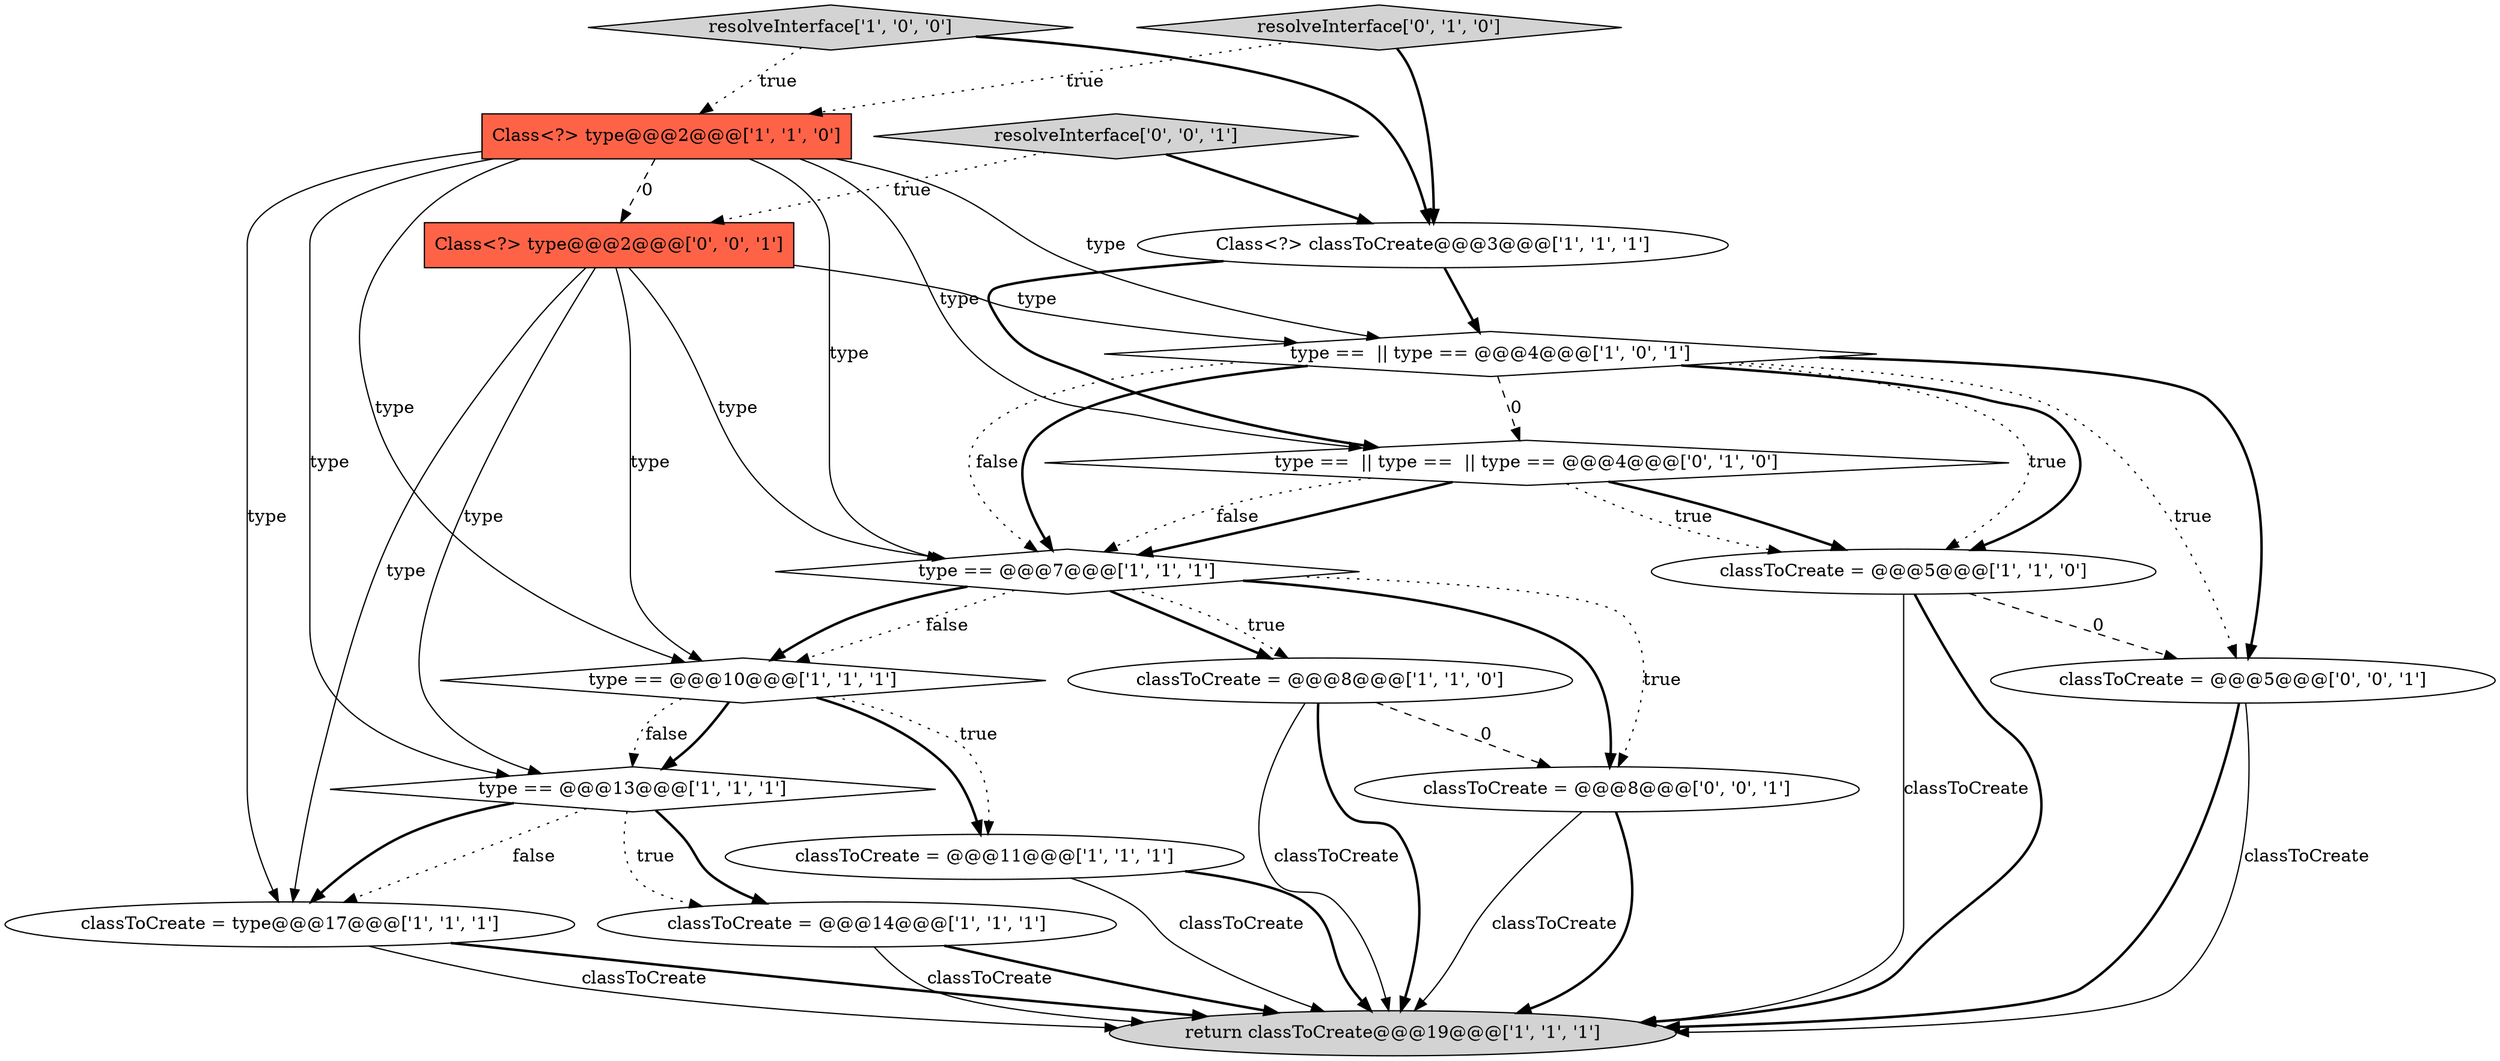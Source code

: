 digraph {
8 [style = filled, label = "classToCreate = @@@14@@@['1', '1', '1']", fillcolor = white, shape = ellipse image = "AAA0AAABBB1BBB"];
9 [style = filled, label = "return classToCreate@@@19@@@['1', '1', '1']", fillcolor = lightgray, shape = ellipse image = "AAA0AAABBB1BBB"];
15 [style = filled, label = "classToCreate = @@@8@@@['0', '0', '1']", fillcolor = white, shape = ellipse image = "AAA0AAABBB3BBB"];
14 [style = filled, label = "type ==  || type ==  || type == @@@4@@@['0', '1', '0']", fillcolor = white, shape = diamond image = "AAA1AAABBB2BBB"];
13 [style = filled, label = "resolveInterface['0', '1', '0']", fillcolor = lightgray, shape = diamond image = "AAA0AAABBB2BBB"];
17 [style = filled, label = "Class<?> type@@@2@@@['0', '0', '1']", fillcolor = tomato, shape = box image = "AAA0AAABBB3BBB"];
18 [style = filled, label = "resolveInterface['0', '0', '1']", fillcolor = lightgray, shape = diamond image = "AAA0AAABBB3BBB"];
12 [style = filled, label = "classToCreate = @@@11@@@['1', '1', '1']", fillcolor = white, shape = ellipse image = "AAA0AAABBB1BBB"];
1 [style = filled, label = "type ==  || type == @@@4@@@['1', '0', '1']", fillcolor = white, shape = diamond image = "AAA0AAABBB1BBB"];
0 [style = filled, label = "classToCreate = type@@@17@@@['1', '1', '1']", fillcolor = white, shape = ellipse image = "AAA0AAABBB1BBB"];
7 [style = filled, label = "Class<?> type@@@2@@@['1', '1', '0']", fillcolor = tomato, shape = box image = "AAA0AAABBB1BBB"];
11 [style = filled, label = "type == @@@10@@@['1', '1', '1']", fillcolor = white, shape = diamond image = "AAA0AAABBB1BBB"];
16 [style = filled, label = "classToCreate = @@@5@@@['0', '0', '1']", fillcolor = white, shape = ellipse image = "AAA0AAABBB3BBB"];
2 [style = filled, label = "classToCreate = @@@5@@@['1', '1', '0']", fillcolor = white, shape = ellipse image = "AAA0AAABBB1BBB"];
5 [style = filled, label = "classToCreate = @@@8@@@['1', '1', '0']", fillcolor = white, shape = ellipse image = "AAA0AAABBB1BBB"];
6 [style = filled, label = "Class<?> classToCreate@@@3@@@['1', '1', '1']", fillcolor = white, shape = ellipse image = "AAA0AAABBB1BBB"];
3 [style = filled, label = "type == @@@7@@@['1', '1', '1']", fillcolor = white, shape = diamond image = "AAA0AAABBB1BBB"];
4 [style = filled, label = "type == @@@13@@@['1', '1', '1']", fillcolor = white, shape = diamond image = "AAA0AAABBB1BBB"];
10 [style = filled, label = "resolveInterface['1', '0', '0']", fillcolor = lightgray, shape = diamond image = "AAA0AAABBB1BBB"];
7->3 [style = solid, label="type"];
15->9 [style = solid, label="classToCreate"];
5->9 [style = solid, label="classToCreate"];
17->4 [style = solid, label="type"];
11->4 [style = bold, label=""];
2->9 [style = solid, label="classToCreate"];
3->11 [style = bold, label=""];
12->9 [style = solid, label="classToCreate"];
8->9 [style = bold, label=""];
11->12 [style = bold, label=""];
14->3 [style = bold, label=""];
15->9 [style = bold, label=""];
10->6 [style = bold, label=""];
3->15 [style = dotted, label="true"];
7->1 [style = solid, label="type"];
11->12 [style = dotted, label="true"];
4->0 [style = dotted, label="false"];
7->4 [style = solid, label="type"];
16->9 [style = solid, label="classToCreate"];
0->9 [style = bold, label=""];
13->6 [style = bold, label=""];
11->4 [style = dotted, label="false"];
17->1 [style = solid, label="type"];
1->14 [style = dashed, label="0"];
4->8 [style = bold, label=""];
5->9 [style = bold, label=""];
3->11 [style = dotted, label="false"];
10->7 [style = dotted, label="true"];
7->0 [style = solid, label="type"];
3->5 [style = bold, label=""];
4->8 [style = dotted, label="true"];
12->9 [style = bold, label=""];
7->17 [style = dashed, label="0"];
2->16 [style = dashed, label="0"];
2->9 [style = bold, label=""];
18->17 [style = dotted, label="true"];
1->3 [style = bold, label=""];
6->14 [style = bold, label=""];
14->3 [style = dotted, label="false"];
8->9 [style = solid, label="classToCreate"];
17->3 [style = solid, label="type"];
7->14 [style = solid, label="type"];
17->0 [style = solid, label="type"];
0->9 [style = solid, label="classToCreate"];
3->15 [style = bold, label=""];
14->2 [style = dotted, label="true"];
17->11 [style = solid, label="type"];
14->2 [style = bold, label=""];
1->2 [style = dotted, label="true"];
7->11 [style = solid, label="type"];
1->16 [style = bold, label=""];
1->3 [style = dotted, label="false"];
3->5 [style = dotted, label="true"];
6->1 [style = bold, label=""];
13->7 [style = dotted, label="true"];
1->2 [style = bold, label=""];
5->15 [style = dashed, label="0"];
18->6 [style = bold, label=""];
4->0 [style = bold, label=""];
16->9 [style = bold, label=""];
1->16 [style = dotted, label="true"];
}
